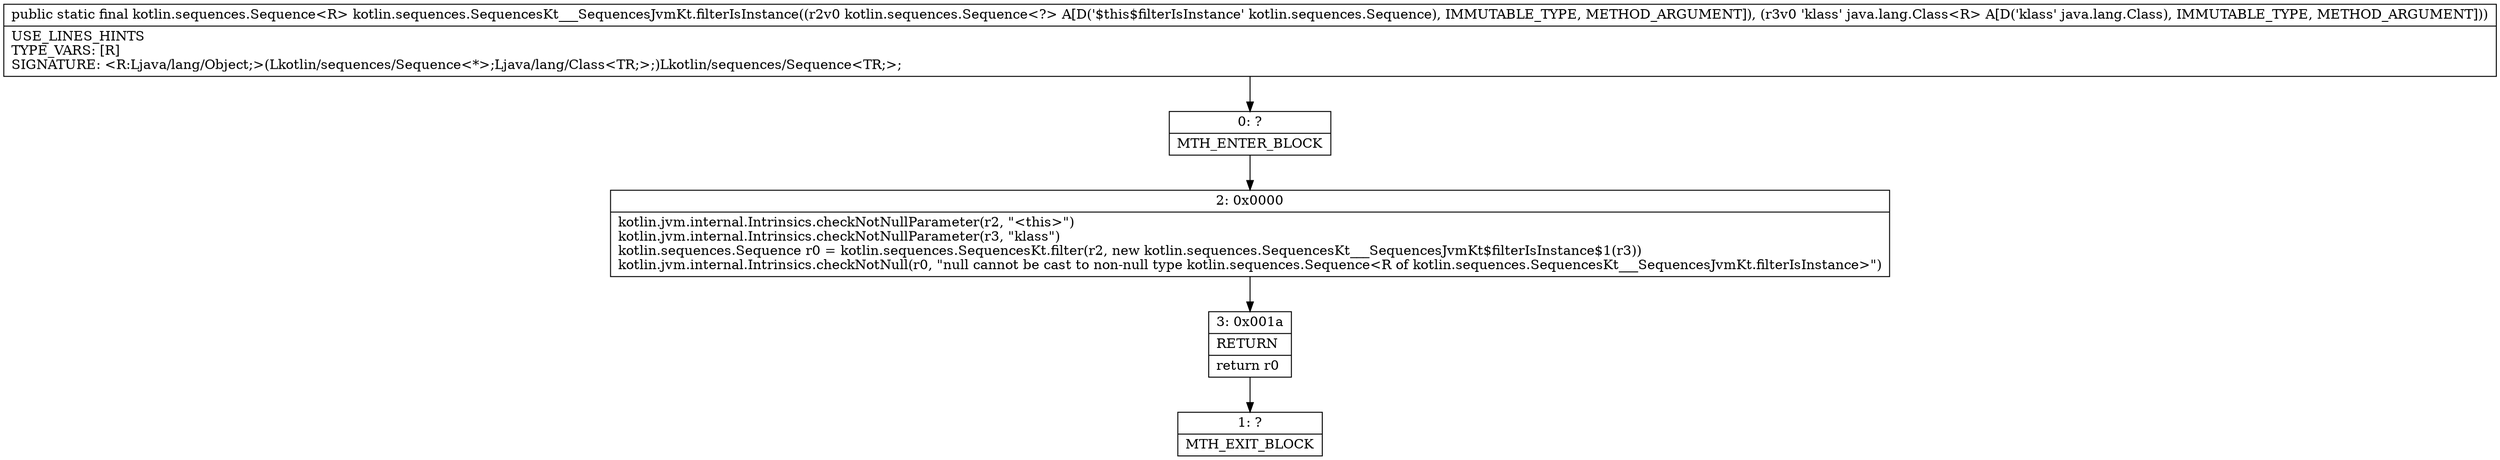 digraph "CFG forkotlin.sequences.SequencesKt___SequencesJvmKt.filterIsInstance(Lkotlin\/sequences\/Sequence;Ljava\/lang\/Class;)Lkotlin\/sequences\/Sequence;" {
Node_0 [shape=record,label="{0\:\ ?|MTH_ENTER_BLOCK\l}"];
Node_2 [shape=record,label="{2\:\ 0x0000|kotlin.jvm.internal.Intrinsics.checkNotNullParameter(r2, \"\<this\>\")\lkotlin.jvm.internal.Intrinsics.checkNotNullParameter(r3, \"klass\")\lkotlin.sequences.Sequence r0 = kotlin.sequences.SequencesKt.filter(r2, new kotlin.sequences.SequencesKt___SequencesJvmKt$filterIsInstance$1(r3))\lkotlin.jvm.internal.Intrinsics.checkNotNull(r0, \"null cannot be cast to non\-null type kotlin.sequences.Sequence\<R of kotlin.sequences.SequencesKt___SequencesJvmKt.filterIsInstance\>\")\l}"];
Node_3 [shape=record,label="{3\:\ 0x001a|RETURN\l|return r0\l}"];
Node_1 [shape=record,label="{1\:\ ?|MTH_EXIT_BLOCK\l}"];
MethodNode[shape=record,label="{public static final kotlin.sequences.Sequence\<R\> kotlin.sequences.SequencesKt___SequencesJvmKt.filterIsInstance((r2v0 kotlin.sequences.Sequence\<?\> A[D('$this$filterIsInstance' kotlin.sequences.Sequence), IMMUTABLE_TYPE, METHOD_ARGUMENT]), (r3v0 'klass' java.lang.Class\<R\> A[D('klass' java.lang.Class), IMMUTABLE_TYPE, METHOD_ARGUMENT]))  | USE_LINES_HINTS\lTYPE_VARS: [R]\lSIGNATURE: \<R:Ljava\/lang\/Object;\>(Lkotlin\/sequences\/Sequence\<*\>;Ljava\/lang\/Class\<TR;\>;)Lkotlin\/sequences\/Sequence\<TR;\>;\l}"];
MethodNode -> Node_0;Node_0 -> Node_2;
Node_2 -> Node_3;
Node_3 -> Node_1;
}

